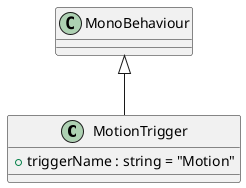 @startuml
class MotionTrigger {
    + triggerName : string = "Motion"
}
MonoBehaviour <|-- MotionTrigger
@enduml

